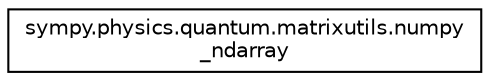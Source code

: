 digraph "Graphical Class Hierarchy"
{
 // LATEX_PDF_SIZE
  edge [fontname="Helvetica",fontsize="10",labelfontname="Helvetica",labelfontsize="10"];
  node [fontname="Helvetica",fontsize="10",shape=record];
  rankdir="LR";
  Node0 [label="sympy.physics.quantum.matrixutils.numpy\l_ndarray",height=0.2,width=0.4,color="black", fillcolor="white", style="filled",URL="$classsympy_1_1physics_1_1quantum_1_1matrixutils_1_1numpy__ndarray.html",tooltip=" "];
}
